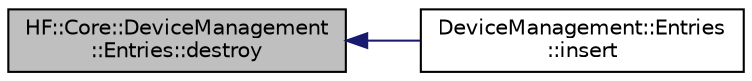 digraph "HF::Core::DeviceManagement::Entries::destroy"
{
  edge [fontname="Helvetica",fontsize="10",labelfontname="Helvetica",labelfontsize="10"];
  node [fontname="Helvetica",fontsize="10",shape=record];
  rankdir="LR";
  Node6 [label="HF::Core::DeviceManagement\l::Entries::destroy",height=0.2,width=0.4,color="black", fillcolor="grey75", style="filled", fontcolor="black"];
  Node6 -> Node7 [dir="back",color="midnightblue",fontsize="10",style="solid",fontname="Helvetica"];
  Node7 [label="DeviceManagement::Entries\l::insert",height=0.2,width=0.4,color="black", fillcolor="white", style="filled",URL="$group__examples.html#ga2ba5726b65cb73c5887c40b0844728d4",tooltip="Insert a device management entry into the database. "];
}
